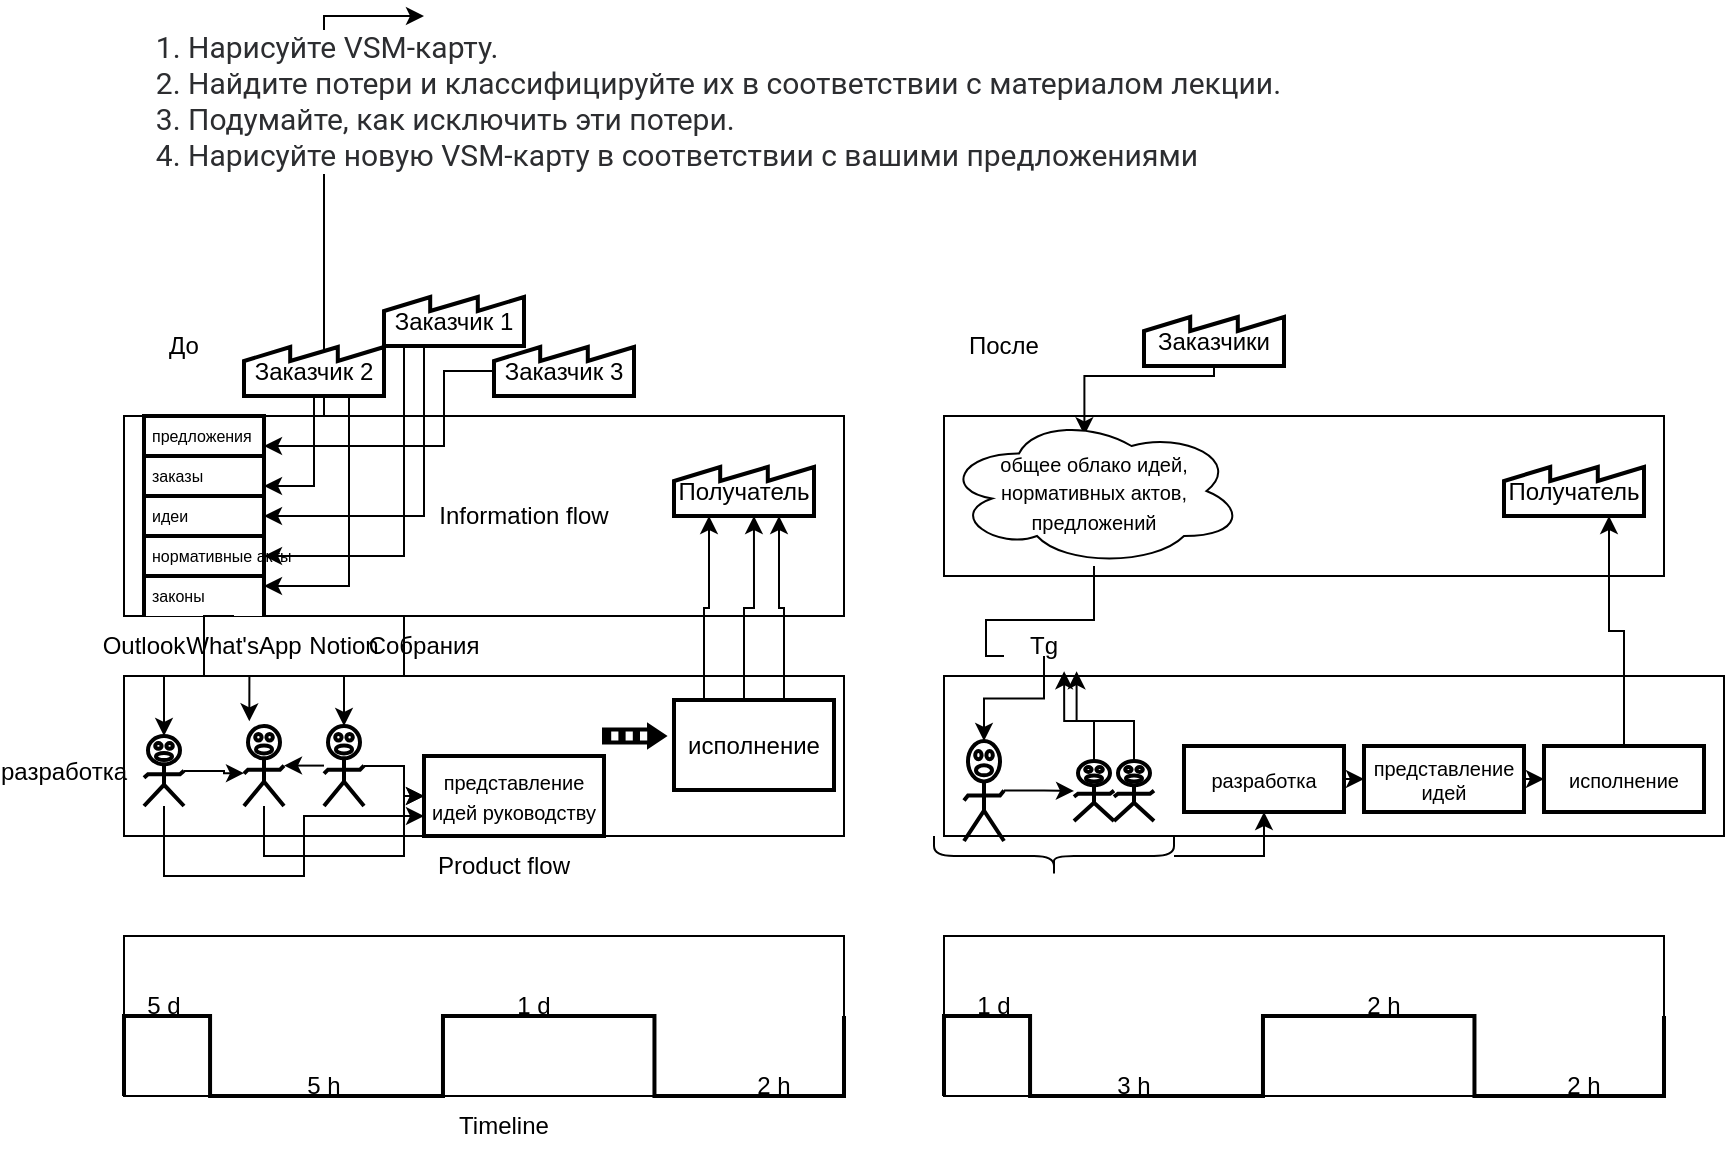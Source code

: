 <mxfile version="20.8.5" type="github">
  <diagram id="C5RBs43oDa-KdzZeNtuy" name="Page-1">
    <mxGraphModel dx="1886" dy="636" grid="1" gridSize="10" guides="1" tooltips="1" connect="1" arrows="1" fold="1" page="1" pageScale="1" pageWidth="827" pageHeight="1169" math="0" shadow="0">
      <root>
        <mxCell id="WIyWlLk6GJQsqaUBKTNV-0" />
        <mxCell id="WIyWlLk6GJQsqaUBKTNV-1" parent="WIyWlLk6GJQsqaUBKTNV-0" />
        <mxCell id="eWBfcA7mildUWmKhPe1o-12" style="edgeStyle=orthogonalEdgeStyle;rounded=0;orthogonalLoop=1;jettySize=auto;html=1;entryX=0;entryY=0.5;entryDx=0;entryDy=0;fontFamily=Helvetica;fontSize=12;fontColor=default;exitX=0;exitY=0.5;exitDx=0;exitDy=0;" parent="WIyWlLk6GJQsqaUBKTNV-1" source="rIo5Lo54nHIsp6G4wZ8d-6" edge="1">
          <mxGeometry relative="1" as="geometry">
            <Array as="points">
              <mxPoint x="120" y="410" />
              <mxPoint x="120" y="210" />
            </Array>
            <mxPoint x="160" y="555" as="sourcePoint" />
            <mxPoint x="170" y="210" as="targetPoint" />
          </mxGeometry>
        </mxCell>
        <mxCell id="3ss1K6ny_MVPlD3mbwG2-0" value="&lt;ol style=&quot;box-sizing: border-box; margin-top: 0px; margin-bottom: 10px; color: rgb(44, 45, 48); font-family: Roboto, &amp;quot;San Francisco&amp;quot;, &amp;quot;Helvetica Neue&amp;quot;, Helvetica, Arial; font-size: 15px; font-style: normal; font-variant-ligatures: normal; font-variant-caps: normal; font-weight: 400; letter-spacing: normal; orphans: 2; text-align: start; text-indent: 0px; text-transform: none; widows: 2; word-spacing: 0px; -webkit-text-stroke-width: 0px; background-color: rgb(255, 255, 255); text-decoration-thickness: initial; text-decoration-style: initial; text-decoration-color: initial;&quot;&gt;&lt;li style=&quot;box-sizing: border-box;&quot;&gt;Нарисуйте VSM-карту.&lt;/li&gt;&lt;li style=&quot;box-sizing: border-box;&quot;&gt;Найдите потери и классифицируйте их в соответствии с материалом лекции.&lt;/li&gt;&lt;li style=&quot;box-sizing: border-box;&quot;&gt;Подумайте, как исключить эти потери.&lt;/li&gt;&lt;li style=&quot;box-sizing: border-box;&quot;&gt;Нарисуйте новую VSM-карту в соответствии с вашими предложениями&lt;/li&gt;&lt;/ol&gt;" style="text;whiteSpace=wrap;html=1;" vertex="1" parent="WIyWlLk6GJQsqaUBKTNV-1">
          <mxGeometry x="10" y="210" width="640" height="80" as="geometry" />
        </mxCell>
        <mxCell id="3ss1K6ny_MVPlD3mbwG2-1" value="" style="rounded=0;whiteSpace=wrap;html=1;" vertex="1" parent="WIyWlLk6GJQsqaUBKTNV-1">
          <mxGeometry x="20" y="410" width="360" height="100" as="geometry" />
        </mxCell>
        <mxCell id="3ss1K6ny_MVPlD3mbwG2-2" value="" style="rounded=0;whiteSpace=wrap;html=1;" vertex="1" parent="WIyWlLk6GJQsqaUBKTNV-1">
          <mxGeometry x="20" y="540" width="360" height="80" as="geometry" />
        </mxCell>
        <mxCell id="3ss1K6ny_MVPlD3mbwG2-3" value="" style="rounded=0;whiteSpace=wrap;html=1;" vertex="1" parent="WIyWlLk6GJQsqaUBKTNV-1">
          <mxGeometry x="20" y="670" width="360" height="80" as="geometry" />
        </mxCell>
        <mxCell id="3ss1K6ny_MVPlD3mbwG2-4" value="" style="rounded=0;whiteSpace=wrap;html=1;" vertex="1" parent="WIyWlLk6GJQsqaUBKTNV-1">
          <mxGeometry x="430" y="410" width="360" height="80" as="geometry" />
        </mxCell>
        <mxCell id="3ss1K6ny_MVPlD3mbwG2-5" value="" style="rounded=0;whiteSpace=wrap;html=1;" vertex="1" parent="WIyWlLk6GJQsqaUBKTNV-1">
          <mxGeometry x="430" y="540" width="390" height="80" as="geometry" />
        </mxCell>
        <mxCell id="3ss1K6ny_MVPlD3mbwG2-6" value="" style="rounded=0;whiteSpace=wrap;html=1;" vertex="1" parent="WIyWlLk6GJQsqaUBKTNV-1">
          <mxGeometry x="430" y="670" width="360" height="80" as="geometry" />
        </mxCell>
        <mxCell id="3ss1K6ny_MVPlD3mbwG2-7" value="После" style="text;html=1;strokeColor=none;fillColor=none;align=center;verticalAlign=middle;whiteSpace=wrap;rounded=0;" vertex="1" parent="WIyWlLk6GJQsqaUBKTNV-1">
          <mxGeometry x="430" y="360" width="60" height="30" as="geometry" />
        </mxCell>
        <mxCell id="3ss1K6ny_MVPlD3mbwG2-8" value="До" style="text;html=1;strokeColor=none;fillColor=none;align=center;verticalAlign=middle;whiteSpace=wrap;rounded=0;" vertex="1" parent="WIyWlLk6GJQsqaUBKTNV-1">
          <mxGeometry x="20" y="360" width="60" height="30" as="geometry" />
        </mxCell>
        <mxCell id="3ss1K6ny_MVPlD3mbwG2-9" value="Information flow" style="text;html=1;strokeColor=none;fillColor=none;align=center;verticalAlign=middle;whiteSpace=wrap;rounded=0;" vertex="1" parent="WIyWlLk6GJQsqaUBKTNV-1">
          <mxGeometry x="165" y="445" width="110" height="30" as="geometry" />
        </mxCell>
        <mxCell id="3ss1K6ny_MVPlD3mbwG2-10" value="Product flow" style="text;html=1;strokeColor=none;fillColor=none;align=center;verticalAlign=middle;whiteSpace=wrap;rounded=0;" vertex="1" parent="WIyWlLk6GJQsqaUBKTNV-1">
          <mxGeometry x="150" y="620" width="120" height="30" as="geometry" />
        </mxCell>
        <mxCell id="3ss1K6ny_MVPlD3mbwG2-11" value="Timeline" style="text;html=1;strokeColor=none;fillColor=none;align=center;verticalAlign=middle;whiteSpace=wrap;rounded=0;" vertex="1" parent="WIyWlLk6GJQsqaUBKTNV-1">
          <mxGeometry x="180" y="750" width="60" height="30" as="geometry" />
        </mxCell>
        <mxCell id="3ss1K6ny_MVPlD3mbwG2-42" style="edgeStyle=orthogonalEdgeStyle;rounded=0;orthogonalLoop=1;jettySize=auto;html=1;entryX=1;entryY=0.75;entryDx=0;entryDy=0;" edge="1" parent="WIyWlLk6GJQsqaUBKTNV-1" source="3ss1K6ny_MVPlD3mbwG2-12" target="3ss1K6ny_MVPlD3mbwG2-38">
          <mxGeometry relative="1" as="geometry" />
        </mxCell>
        <mxCell id="3ss1K6ny_MVPlD3mbwG2-61" style="edgeStyle=orthogonalEdgeStyle;rounded=0;orthogonalLoop=1;jettySize=auto;html=1;exitX=0.75;exitY=1;exitDx=0;exitDy=0;entryX=1;entryY=0.25;entryDx=0;entryDy=0;" edge="1" parent="WIyWlLk6GJQsqaUBKTNV-1" source="3ss1K6ny_MVPlD3mbwG2-12" target="3ss1K6ny_MVPlD3mbwG2-41">
          <mxGeometry relative="1" as="geometry" />
        </mxCell>
        <mxCell id="3ss1K6ny_MVPlD3mbwG2-12" value="Заказчик 2" style="strokeWidth=2;html=1;shape=mxgraph.lean_mapping.outside_sources;whiteSpace=wrap;align=center;" vertex="1" parent="WIyWlLk6GJQsqaUBKTNV-1">
          <mxGeometry x="80" y="375" width="70" height="25" as="geometry" />
        </mxCell>
        <mxCell id="3ss1K6ny_MVPlD3mbwG2-13" value="Получатель" style="strokeWidth=2;html=1;shape=mxgraph.lean_mapping.outside_sources;whiteSpace=wrap;align=center;" vertex="1" parent="WIyWlLk6GJQsqaUBKTNV-1">
          <mxGeometry x="295" y="435" width="70" height="25" as="geometry" />
        </mxCell>
        <mxCell id="3ss1K6ny_MVPlD3mbwG2-105" style="edgeStyle=orthogonalEdgeStyle;rounded=0;orthogonalLoop=1;jettySize=auto;html=1;exitX=0.5;exitY=1;exitDx=0;exitDy=0;entryX=0.468;entryY=0.129;entryDx=0;entryDy=0;entryPerimeter=0;fontSize=10;" edge="1" parent="WIyWlLk6GJQsqaUBKTNV-1" source="3ss1K6ny_MVPlD3mbwG2-14" target="3ss1K6ny_MVPlD3mbwG2-84">
          <mxGeometry relative="1" as="geometry">
            <Array as="points">
              <mxPoint x="565" y="390" />
              <mxPoint x="500" y="390" />
            </Array>
          </mxGeometry>
        </mxCell>
        <mxCell id="3ss1K6ny_MVPlD3mbwG2-14" value="Заказчики" style="strokeWidth=2;html=1;shape=mxgraph.lean_mapping.outside_sources;whiteSpace=wrap;align=center;" vertex="1" parent="WIyWlLk6GJQsqaUBKTNV-1">
          <mxGeometry x="530" y="360" width="70" height="25" as="geometry" />
        </mxCell>
        <mxCell id="3ss1K6ny_MVPlD3mbwG2-15" value="Получатель" style="strokeWidth=2;html=1;shape=mxgraph.lean_mapping.outside_sources;whiteSpace=wrap;align=center;" vertex="1" parent="WIyWlLk6GJQsqaUBKTNV-1">
          <mxGeometry x="710" y="435" width="70" height="25" as="geometry" />
        </mxCell>
        <mxCell id="3ss1K6ny_MVPlD3mbwG2-48" style="edgeStyle=orthogonalEdgeStyle;rounded=0;orthogonalLoop=1;jettySize=auto;html=1;entryX=0;entryY=0.59;entryDx=0;entryDy=0;entryPerimeter=0;" edge="1" parent="WIyWlLk6GJQsqaUBKTNV-1" source="3ss1K6ny_MVPlD3mbwG2-16" target="3ss1K6ny_MVPlD3mbwG2-17">
          <mxGeometry relative="1" as="geometry" />
        </mxCell>
        <mxCell id="3ss1K6ny_MVPlD3mbwG2-66" style="edgeStyle=orthogonalEdgeStyle;rounded=0;orthogonalLoop=1;jettySize=auto;html=1;entryX=0;entryY=0.75;entryDx=0;entryDy=0;" edge="1" parent="WIyWlLk6GJQsqaUBKTNV-1" source="3ss1K6ny_MVPlD3mbwG2-16" target="3ss1K6ny_MVPlD3mbwG2-55">
          <mxGeometry relative="1" as="geometry">
            <Array as="points">
              <mxPoint x="40" y="640" />
              <mxPoint x="110" y="640" />
              <mxPoint x="110" y="610" />
            </Array>
          </mxGeometry>
        </mxCell>
        <mxCell id="3ss1K6ny_MVPlD3mbwG2-16" value="" style="verticalLabelPosition=bottom;html=1;verticalAlign=top;strokeWidth=2;shape=mxgraph.lean_mapping.verbal;pointerEvents=1;" vertex="1" parent="WIyWlLk6GJQsqaUBKTNV-1">
          <mxGeometry x="30" y="570" width="20" height="35" as="geometry" />
        </mxCell>
        <mxCell id="3ss1K6ny_MVPlD3mbwG2-64" style="edgeStyle=orthogonalEdgeStyle;rounded=0;orthogonalLoop=1;jettySize=auto;html=1;entryX=0;entryY=0.5;entryDx=0;entryDy=0;" edge="1" parent="WIyWlLk6GJQsqaUBKTNV-1" source="3ss1K6ny_MVPlD3mbwG2-17" target="3ss1K6ny_MVPlD3mbwG2-55">
          <mxGeometry relative="1" as="geometry">
            <Array as="points">
              <mxPoint x="90" y="630" />
              <mxPoint x="160" y="630" />
              <mxPoint x="160" y="600" />
            </Array>
          </mxGeometry>
        </mxCell>
        <mxCell id="3ss1K6ny_MVPlD3mbwG2-17" value="" style="verticalLabelPosition=bottom;html=1;verticalAlign=top;strokeWidth=2;shape=mxgraph.lean_mapping.verbal;pointerEvents=1;" vertex="1" parent="WIyWlLk6GJQsqaUBKTNV-1">
          <mxGeometry x="80" y="565" width="20" height="40" as="geometry" />
        </mxCell>
        <mxCell id="3ss1K6ny_MVPlD3mbwG2-62" value="" style="edgeStyle=orthogonalEdgeStyle;rounded=0;orthogonalLoop=1;jettySize=auto;html=1;entryX=1;entryY=0.495;entryDx=0;entryDy=0;entryPerimeter=0;" edge="1" parent="WIyWlLk6GJQsqaUBKTNV-1" source="3ss1K6ny_MVPlD3mbwG2-18" target="3ss1K6ny_MVPlD3mbwG2-17">
          <mxGeometry relative="1" as="geometry">
            <Array as="points">
              <mxPoint x="100" y="585" />
            </Array>
          </mxGeometry>
        </mxCell>
        <mxCell id="3ss1K6ny_MVPlD3mbwG2-65" style="edgeStyle=orthogonalEdgeStyle;rounded=0;orthogonalLoop=1;jettySize=auto;html=1;entryX=0;entryY=0.5;entryDx=0;entryDy=0;" edge="1" parent="WIyWlLk6GJQsqaUBKTNV-1" source="3ss1K6ny_MVPlD3mbwG2-18" target="3ss1K6ny_MVPlD3mbwG2-55">
          <mxGeometry relative="1" as="geometry" />
        </mxCell>
        <mxCell id="3ss1K6ny_MVPlD3mbwG2-18" value="" style="verticalLabelPosition=bottom;html=1;verticalAlign=top;strokeWidth=2;shape=mxgraph.lean_mapping.verbal;pointerEvents=1;" vertex="1" parent="WIyWlLk6GJQsqaUBKTNV-1">
          <mxGeometry x="120" y="565" width="20" height="40" as="geometry" />
        </mxCell>
        <mxCell id="3ss1K6ny_MVPlD3mbwG2-44" style="edgeStyle=orthogonalEdgeStyle;rounded=0;orthogonalLoop=1;jettySize=auto;html=1;entryX=1;entryY=0.75;entryDx=0;entryDy=0;" edge="1" parent="WIyWlLk6GJQsqaUBKTNV-1" source="3ss1K6ny_MVPlD3mbwG2-22" target="3ss1K6ny_MVPlD3mbwG2-37">
          <mxGeometry relative="1" as="geometry">
            <Array as="points">
              <mxPoint x="180" y="387" />
              <mxPoint x="180" y="425" />
            </Array>
          </mxGeometry>
        </mxCell>
        <mxCell id="3ss1K6ny_MVPlD3mbwG2-22" value="Заказчик 3" style="strokeWidth=2;html=1;shape=mxgraph.lean_mapping.outside_sources;whiteSpace=wrap;align=center;" vertex="1" parent="WIyWlLk6GJQsqaUBKTNV-1">
          <mxGeometry x="205" y="375" width="70" height="25" as="geometry" />
        </mxCell>
        <mxCell id="3ss1K6ny_MVPlD3mbwG2-43" style="edgeStyle=orthogonalEdgeStyle;rounded=0;orthogonalLoop=1;jettySize=auto;html=1;entryX=1;entryY=0.5;entryDx=0;entryDy=0;" edge="1" parent="WIyWlLk6GJQsqaUBKTNV-1" source="3ss1K6ny_MVPlD3mbwG2-23" target="3ss1K6ny_MVPlD3mbwG2-40">
          <mxGeometry relative="1" as="geometry">
            <Array as="points">
              <mxPoint x="160" y="480" />
            </Array>
          </mxGeometry>
        </mxCell>
        <mxCell id="3ss1K6ny_MVPlD3mbwG2-60" style="edgeStyle=orthogonalEdgeStyle;rounded=0;orthogonalLoop=1;jettySize=auto;html=1;entryX=1;entryY=0.5;entryDx=0;entryDy=0;" edge="1" parent="WIyWlLk6GJQsqaUBKTNV-1" source="3ss1K6ny_MVPlD3mbwG2-23" target="3ss1K6ny_MVPlD3mbwG2-39">
          <mxGeometry relative="1" as="geometry">
            <Array as="points">
              <mxPoint x="170" y="460" />
            </Array>
          </mxGeometry>
        </mxCell>
        <mxCell id="3ss1K6ny_MVPlD3mbwG2-23" value="Заказчик 1" style="strokeWidth=2;html=1;shape=mxgraph.lean_mapping.outside_sources;whiteSpace=wrap;align=center;" vertex="1" parent="WIyWlLk6GJQsqaUBKTNV-1">
          <mxGeometry x="150" y="350" width="70" height="25" as="geometry" />
        </mxCell>
        <mxCell id="3ss1K6ny_MVPlD3mbwG2-33" style="edgeStyle=orthogonalEdgeStyle;rounded=0;orthogonalLoop=1;jettySize=auto;html=1;exitX=0.5;exitY=1;exitDx=0;exitDy=0;" edge="1" parent="WIyWlLk6GJQsqaUBKTNV-1" source="3ss1K6ny_MVPlD3mbwG2-12" target="3ss1K6ny_MVPlD3mbwG2-12">
          <mxGeometry relative="1" as="geometry" />
        </mxCell>
        <mxCell id="3ss1K6ny_MVPlD3mbwG2-36" value="" style="strokeWidth=2;html=1;shape=mxgraph.lean_mapping.data_box;html=1;" vertex="1" parent="WIyWlLk6GJQsqaUBKTNV-1">
          <mxGeometry x="30" y="410" width="60" height="100" as="geometry" />
        </mxCell>
        <mxCell id="3ss1K6ny_MVPlD3mbwG2-37" value="предложения" style="text;fontSize=8;spacingLeft=2;verticalAlign=middle;html=1;" vertex="1" parent="3ss1K6ny_MVPlD3mbwG2-36">
          <mxGeometry width="60" height="20" as="geometry" />
        </mxCell>
        <mxCell id="3ss1K6ny_MVPlD3mbwG2-38" value="заказы" style="text;fontSize=8;spacingLeft=2;verticalAlign=middle;html=1;" vertex="1" parent="3ss1K6ny_MVPlD3mbwG2-36">
          <mxGeometry y="20" width="60" height="20" as="geometry" />
        </mxCell>
        <mxCell id="3ss1K6ny_MVPlD3mbwG2-39" value="идеи" style="text;fontSize=8;spacingLeft=2;verticalAlign=middle;html=1;" vertex="1" parent="3ss1K6ny_MVPlD3mbwG2-36">
          <mxGeometry y="40" width="60" height="20" as="geometry" />
        </mxCell>
        <mxCell id="3ss1K6ny_MVPlD3mbwG2-40" value="нормативные акты" style="text;fontSize=8;spacingLeft=2;verticalAlign=middle;html=1;" vertex="1" parent="3ss1K6ny_MVPlD3mbwG2-36">
          <mxGeometry y="60" width="60" height="20" as="geometry" />
        </mxCell>
        <mxCell id="3ss1K6ny_MVPlD3mbwG2-41" value="законы" style="text;fontSize=8;spacingLeft=2;verticalAlign=middle;html=1;" vertex="1" parent="3ss1K6ny_MVPlD3mbwG2-36">
          <mxGeometry y="80" width="60" height="20" as="geometry" />
        </mxCell>
        <mxCell id="3ss1K6ny_MVPlD3mbwG2-45" style="edgeStyle=orthogonalEdgeStyle;rounded=0;orthogonalLoop=1;jettySize=auto;html=1;exitX=0.5;exitY=1;exitDx=0;exitDy=0;entryX=0.5;entryY=0;entryDx=0;entryDy=0;entryPerimeter=0;" edge="1" parent="WIyWlLk6GJQsqaUBKTNV-1" source="3ss1K6ny_MVPlD3mbwG2-41" target="3ss1K6ny_MVPlD3mbwG2-16">
          <mxGeometry relative="1" as="geometry" />
        </mxCell>
        <mxCell id="3ss1K6ny_MVPlD3mbwG2-46" style="edgeStyle=orthogonalEdgeStyle;rounded=0;orthogonalLoop=1;jettySize=auto;html=1;exitX=0.5;exitY=1;exitDx=0;exitDy=0;entryX=0.133;entryY=-0.058;entryDx=0;entryDy=0;entryPerimeter=0;" edge="1" parent="WIyWlLk6GJQsqaUBKTNV-1" source="3ss1K6ny_MVPlD3mbwG2-41" target="3ss1K6ny_MVPlD3mbwG2-17">
          <mxGeometry relative="1" as="geometry">
            <Array as="points">
              <mxPoint x="60" y="540" />
              <mxPoint x="83" y="540" />
            </Array>
          </mxGeometry>
        </mxCell>
        <mxCell id="3ss1K6ny_MVPlD3mbwG2-47" style="edgeStyle=orthogonalEdgeStyle;rounded=0;orthogonalLoop=1;jettySize=auto;html=1;exitX=0.75;exitY=1;exitDx=0;exitDy=0;entryX=0.5;entryY=0;entryDx=0;entryDy=0;entryPerimeter=0;" edge="1" parent="WIyWlLk6GJQsqaUBKTNV-1" source="3ss1K6ny_MVPlD3mbwG2-41" target="3ss1K6ny_MVPlD3mbwG2-18">
          <mxGeometry relative="1" as="geometry">
            <Array as="points">
              <mxPoint x="60" y="510" />
              <mxPoint x="60" y="540" />
              <mxPoint x="130" y="540" />
            </Array>
          </mxGeometry>
        </mxCell>
        <mxCell id="3ss1K6ny_MVPlD3mbwG2-50" value="" style="verticalLabelPosition=bottom;html=1;verticalAlign=top;strokeWidth=2;shape=mxgraph.lean_mapping.timeline2;dx1=0;dy1=1;dx2=0;dy2=0;dx3=43.034;dy3=1;dx4=159.483;dy4=0;dx5=265.23;dy5=0.956;dy6=0.002;" vertex="1" parent="WIyWlLk6GJQsqaUBKTNV-1">
          <mxGeometry x="20" y="710" width="360" height="40" as="geometry" />
        </mxCell>
        <mxCell id="3ss1K6ny_MVPlD3mbwG2-52" value="" style="verticalLabelPosition=bottom;html=1;verticalAlign=top;strokeWidth=2;shape=mxgraph.lean_mapping.push_arrow;" vertex="1" parent="WIyWlLk6GJQsqaUBKTNV-1">
          <mxGeometry x="260" y="565" width="30" height="10" as="geometry" />
        </mxCell>
        <mxCell id="3ss1K6ny_MVPlD3mbwG2-59" style="edgeStyle=orthogonalEdgeStyle;rounded=0;orthogonalLoop=1;jettySize=auto;html=1;entryX=0.571;entryY=1;entryDx=0;entryDy=0;entryPerimeter=0;" edge="1" parent="WIyWlLk6GJQsqaUBKTNV-1" source="3ss1K6ny_MVPlD3mbwG2-53" target="3ss1K6ny_MVPlD3mbwG2-13">
          <mxGeometry relative="1" as="geometry">
            <Array as="points">
              <mxPoint x="330" y="506" />
              <mxPoint x="335" y="506" />
            </Array>
          </mxGeometry>
        </mxCell>
        <mxCell id="3ss1K6ny_MVPlD3mbwG2-73" style="edgeStyle=orthogonalEdgeStyle;rounded=0;orthogonalLoop=1;jettySize=auto;html=1;exitX=0.25;exitY=0;exitDx=0;exitDy=0;entryX=0.25;entryY=1;entryDx=0;entryDy=0;" edge="1" parent="WIyWlLk6GJQsqaUBKTNV-1" source="3ss1K6ny_MVPlD3mbwG2-53" target="3ss1K6ny_MVPlD3mbwG2-13">
          <mxGeometry relative="1" as="geometry">
            <Array as="points">
              <mxPoint x="310" y="552" />
              <mxPoint x="310" y="506" />
              <mxPoint x="312" y="506" />
            </Array>
          </mxGeometry>
        </mxCell>
        <mxCell id="3ss1K6ny_MVPlD3mbwG2-74" style="edgeStyle=orthogonalEdgeStyle;rounded=0;orthogonalLoop=1;jettySize=auto;html=1;exitX=0.75;exitY=0;exitDx=0;exitDy=0;entryX=0.75;entryY=1;entryDx=0;entryDy=0;" edge="1" parent="WIyWlLk6GJQsqaUBKTNV-1" source="3ss1K6ny_MVPlD3mbwG2-53" target="3ss1K6ny_MVPlD3mbwG2-13">
          <mxGeometry relative="1" as="geometry">
            <Array as="points">
              <mxPoint x="350" y="552" />
              <mxPoint x="350" y="506" />
              <mxPoint x="348" y="506" />
            </Array>
          </mxGeometry>
        </mxCell>
        <mxCell id="3ss1K6ny_MVPlD3mbwG2-53" value="исполнение" style="strokeWidth=2;html=1;shape=mxgraph.lean_mapping.schedule;whiteSpace=wrap;align=center;" vertex="1" parent="WIyWlLk6GJQsqaUBKTNV-1">
          <mxGeometry x="295" y="552" width="80" height="45" as="geometry" />
        </mxCell>
        <mxCell id="3ss1K6ny_MVPlD3mbwG2-55" value="&lt;font style=&quot;font-size: 10px;&quot;&gt;представление идей руководству&lt;/font&gt;" style="strokeWidth=2;html=1;shape=mxgraph.lean_mapping.schedule;whiteSpace=wrap;align=center;" vertex="1" parent="WIyWlLk6GJQsqaUBKTNV-1">
          <mxGeometry x="170" y="580" width="90" height="40" as="geometry" />
        </mxCell>
        <mxCell id="3ss1K6ny_MVPlD3mbwG2-67" value="Outlook" style="text;html=1;strokeColor=none;fillColor=none;align=center;verticalAlign=middle;whiteSpace=wrap;rounded=0;" vertex="1" parent="WIyWlLk6GJQsqaUBKTNV-1">
          <mxGeometry x="10" y="520" width="40" height="10" as="geometry" />
        </mxCell>
        <mxCell id="3ss1K6ny_MVPlD3mbwG2-69" value="What&#39;sApp" style="text;html=1;strokeColor=none;fillColor=none;align=center;verticalAlign=middle;whiteSpace=wrap;rounded=0;" vertex="1" parent="WIyWlLk6GJQsqaUBKTNV-1">
          <mxGeometry x="60" y="520" width="40" height="10" as="geometry" />
        </mxCell>
        <mxCell id="3ss1K6ny_MVPlD3mbwG2-70" value="Notion" style="text;html=1;strokeColor=none;fillColor=none;align=center;verticalAlign=middle;whiteSpace=wrap;rounded=0;" vertex="1" parent="WIyWlLk6GJQsqaUBKTNV-1">
          <mxGeometry x="110" y="520" width="40" height="10" as="geometry" />
        </mxCell>
        <mxCell id="3ss1K6ny_MVPlD3mbwG2-71" value="Собрания" style="text;html=1;strokeColor=none;fillColor=none;align=center;verticalAlign=middle;whiteSpace=wrap;rounded=0;" vertex="1" parent="WIyWlLk6GJQsqaUBKTNV-1">
          <mxGeometry x="150" y="520" width="40" height="10" as="geometry" />
        </mxCell>
        <mxCell id="3ss1K6ny_MVPlD3mbwG2-76" value="5 d" style="text;html=1;strokeColor=none;fillColor=none;align=center;verticalAlign=middle;whiteSpace=wrap;rounded=0;" vertex="1" parent="WIyWlLk6GJQsqaUBKTNV-1">
          <mxGeometry x="20" y="700" width="40" height="10" as="geometry" />
        </mxCell>
        <mxCell id="3ss1K6ny_MVPlD3mbwG2-77" value="5 h" style="text;html=1;strokeColor=none;fillColor=none;align=center;verticalAlign=middle;whiteSpace=wrap;rounded=0;" vertex="1" parent="WIyWlLk6GJQsqaUBKTNV-1">
          <mxGeometry x="100" y="740" width="40" height="10" as="geometry" />
        </mxCell>
        <mxCell id="3ss1K6ny_MVPlD3mbwG2-78" value="1 d" style="text;html=1;strokeColor=none;fillColor=none;align=center;verticalAlign=middle;whiteSpace=wrap;rounded=0;" vertex="1" parent="WIyWlLk6GJQsqaUBKTNV-1">
          <mxGeometry x="205" y="700" width="40" height="10" as="geometry" />
        </mxCell>
        <mxCell id="3ss1K6ny_MVPlD3mbwG2-79" value="разработка" style="text;html=1;strokeColor=none;fillColor=none;align=center;verticalAlign=middle;whiteSpace=wrap;rounded=0;" vertex="1" parent="WIyWlLk6GJQsqaUBKTNV-1">
          <mxGeometry x="-40" y="572.5" width="60" height="30" as="geometry" />
        </mxCell>
        <mxCell id="3ss1K6ny_MVPlD3mbwG2-81" value="2 h" style="text;html=1;strokeColor=none;fillColor=none;align=center;verticalAlign=middle;whiteSpace=wrap;rounded=0;" vertex="1" parent="WIyWlLk6GJQsqaUBKTNV-1">
          <mxGeometry x="325" y="740" width="40" height="10" as="geometry" />
        </mxCell>
        <mxCell id="3ss1K6ny_MVPlD3mbwG2-85" style="edgeStyle=orthogonalEdgeStyle;rounded=0;orthogonalLoop=1;jettySize=auto;html=1;fontSize=10;entryX=0.5;entryY=0;entryDx=0;entryDy=0;entryPerimeter=0;startArrow=none;" edge="1" parent="WIyWlLk6GJQsqaUBKTNV-1" target="3ss1K6ny_MVPlD3mbwG2-86">
          <mxGeometry relative="1" as="geometry">
            <mxPoint x="450.034" y="600" as="sourcePoint" />
            <Array as="points" />
          </mxGeometry>
        </mxCell>
        <mxCell id="3ss1K6ny_MVPlD3mbwG2-84" value="&lt;font style=&quot;font-size: 10px;&quot;&gt;общее облако идей, нормативных актов, предложений&lt;/font&gt;" style="ellipse;shape=cloud;whiteSpace=wrap;html=1;" vertex="1" parent="WIyWlLk6GJQsqaUBKTNV-1">
          <mxGeometry x="430" y="410" width="150" height="75" as="geometry" />
        </mxCell>
        <mxCell id="3ss1K6ny_MVPlD3mbwG2-91" style="edgeStyle=orthogonalEdgeStyle;rounded=0;orthogonalLoop=1;jettySize=auto;html=1;exitX=1;exitY=0.495;exitDx=0;exitDy=0;exitPerimeter=0;fontSize=10;" edge="1" parent="WIyWlLk6GJQsqaUBKTNV-1" source="3ss1K6ny_MVPlD3mbwG2-86" target="3ss1K6ny_MVPlD3mbwG2-87">
          <mxGeometry relative="1" as="geometry" />
        </mxCell>
        <mxCell id="3ss1K6ny_MVPlD3mbwG2-86" value="" style="verticalLabelPosition=bottom;html=1;verticalAlign=top;strokeWidth=2;shape=mxgraph.lean_mapping.verbal;pointerEvents=1;fontSize=10;" vertex="1" parent="WIyWlLk6GJQsqaUBKTNV-1">
          <mxGeometry x="440" y="572.5" width="20" height="50" as="geometry" />
        </mxCell>
        <mxCell id="3ss1K6ny_MVPlD3mbwG2-107" style="edgeStyle=orthogonalEdgeStyle;rounded=0;orthogonalLoop=1;jettySize=auto;html=1;exitX=0.5;exitY=0;exitDx=0;exitDy=0;exitPerimeter=0;entryX=0.154;entryY=-0.03;entryDx=0;entryDy=0;entryPerimeter=0;fontSize=10;" edge="1" parent="WIyWlLk6GJQsqaUBKTNV-1" source="3ss1K6ny_MVPlD3mbwG2-87" target="3ss1K6ny_MVPlD3mbwG2-5">
          <mxGeometry relative="1" as="geometry" />
        </mxCell>
        <mxCell id="3ss1K6ny_MVPlD3mbwG2-87" value="" style="verticalLabelPosition=bottom;html=1;verticalAlign=top;strokeWidth=2;shape=mxgraph.lean_mapping.verbal;pointerEvents=1;fontSize=10;" vertex="1" parent="WIyWlLk6GJQsqaUBKTNV-1">
          <mxGeometry x="495" y="582.5" width="20" height="30" as="geometry" />
        </mxCell>
        <mxCell id="3ss1K6ny_MVPlD3mbwG2-108" style="edgeStyle=orthogonalEdgeStyle;rounded=0;orthogonalLoop=1;jettySize=auto;html=1;entryX=0.17;entryY=-0.03;entryDx=0;entryDy=0;entryPerimeter=0;fontSize=10;" edge="1" parent="WIyWlLk6GJQsqaUBKTNV-1" source="3ss1K6ny_MVPlD3mbwG2-88" target="3ss1K6ny_MVPlD3mbwG2-5">
          <mxGeometry relative="1" as="geometry" />
        </mxCell>
        <mxCell id="3ss1K6ny_MVPlD3mbwG2-88" value="" style="verticalLabelPosition=bottom;html=1;verticalAlign=top;strokeWidth=2;shape=mxgraph.lean_mapping.verbal;pointerEvents=1;fontSize=10;" vertex="1" parent="WIyWlLk6GJQsqaUBKTNV-1">
          <mxGeometry x="515" y="582.5" width="20" height="30" as="geometry" />
        </mxCell>
        <mxCell id="3ss1K6ny_MVPlD3mbwG2-98" style="edgeStyle=orthogonalEdgeStyle;rounded=0;orthogonalLoop=1;jettySize=auto;html=1;exitX=1;exitY=0.5;exitDx=0;exitDy=0;entryX=0;entryY=0.5;entryDx=0;entryDy=0;fontSize=10;" edge="1" parent="WIyWlLk6GJQsqaUBKTNV-1" source="3ss1K6ny_MVPlD3mbwG2-92" target="3ss1K6ny_MVPlD3mbwG2-93">
          <mxGeometry relative="1" as="geometry" />
        </mxCell>
        <mxCell id="3ss1K6ny_MVPlD3mbwG2-92" value="разработка" style="strokeWidth=2;html=1;shape=mxgraph.lean_mapping.schedule;whiteSpace=wrap;align=center;fontSize=10;" vertex="1" parent="WIyWlLk6GJQsqaUBKTNV-1">
          <mxGeometry x="550" y="575" width="80" height="33" as="geometry" />
        </mxCell>
        <mxCell id="3ss1K6ny_MVPlD3mbwG2-99" style="edgeStyle=orthogonalEdgeStyle;rounded=0;orthogonalLoop=1;jettySize=auto;html=1;exitX=1;exitY=0.5;exitDx=0;exitDy=0;entryX=0;entryY=0.5;entryDx=0;entryDy=0;fontSize=10;" edge="1" parent="WIyWlLk6GJQsqaUBKTNV-1" source="3ss1K6ny_MVPlD3mbwG2-93" target="3ss1K6ny_MVPlD3mbwG2-94">
          <mxGeometry relative="1" as="geometry" />
        </mxCell>
        <mxCell id="3ss1K6ny_MVPlD3mbwG2-93" value="представление идей" style="strokeWidth=2;html=1;shape=mxgraph.lean_mapping.schedule;whiteSpace=wrap;align=center;fontSize=10;" vertex="1" parent="WIyWlLk6GJQsqaUBKTNV-1">
          <mxGeometry x="640" y="575" width="80" height="33" as="geometry" />
        </mxCell>
        <mxCell id="3ss1K6ny_MVPlD3mbwG2-97" style="edgeStyle=orthogonalEdgeStyle;rounded=0;orthogonalLoop=1;jettySize=auto;html=1;entryX=0.75;entryY=1;entryDx=0;entryDy=0;fontSize=10;" edge="1" parent="WIyWlLk6GJQsqaUBKTNV-1" source="3ss1K6ny_MVPlD3mbwG2-94" target="3ss1K6ny_MVPlD3mbwG2-15">
          <mxGeometry relative="1" as="geometry" />
        </mxCell>
        <mxCell id="3ss1K6ny_MVPlD3mbwG2-94" value="исполнение" style="strokeWidth=2;html=1;shape=mxgraph.lean_mapping.schedule;whiteSpace=wrap;align=center;fontSize=10;" vertex="1" parent="WIyWlLk6GJQsqaUBKTNV-1">
          <mxGeometry x="730" y="575" width="80" height="33" as="geometry" />
        </mxCell>
        <mxCell id="3ss1K6ny_MVPlD3mbwG2-106" style="edgeStyle=orthogonalEdgeStyle;rounded=0;orthogonalLoop=1;jettySize=auto;html=1;entryX=0.5;entryY=0;entryDx=0;entryDy=0;entryPerimeter=0;fontSize=10;" edge="1" parent="WIyWlLk6GJQsqaUBKTNV-1" source="3ss1K6ny_MVPlD3mbwG2-95" target="3ss1K6ny_MVPlD3mbwG2-86">
          <mxGeometry relative="1" as="geometry" />
        </mxCell>
        <mxCell id="3ss1K6ny_MVPlD3mbwG2-95" value="Tg" style="text;html=1;strokeColor=none;fillColor=none;align=center;verticalAlign=middle;whiteSpace=wrap;rounded=0;" vertex="1" parent="WIyWlLk6GJQsqaUBKTNV-1">
          <mxGeometry x="460" y="520" width="40" height="10" as="geometry" />
        </mxCell>
        <mxCell id="3ss1K6ny_MVPlD3mbwG2-100" value="" style="edgeStyle=orthogonalEdgeStyle;rounded=0;orthogonalLoop=1;jettySize=auto;html=1;fontSize=10;endArrow=none;entryX=0;entryY=1;entryDx=0;entryDy=0;" edge="1" parent="WIyWlLk6GJQsqaUBKTNV-1" source="3ss1K6ny_MVPlD3mbwG2-84" target="3ss1K6ny_MVPlD3mbwG2-95">
          <mxGeometry relative="1" as="geometry">
            <mxPoint x="505" y="485" as="sourcePoint" />
            <mxPoint x="450" y="516" as="targetPoint" />
            <Array as="points">
              <mxPoint x="505" y="512" />
              <mxPoint x="451" y="512" />
              <mxPoint x="451" y="530" />
            </Array>
          </mxGeometry>
        </mxCell>
        <mxCell id="3ss1K6ny_MVPlD3mbwG2-103" style="edgeStyle=orthogonalEdgeStyle;rounded=0;orthogonalLoop=1;jettySize=auto;html=1;entryX=0.5;entryY=1;entryDx=0;entryDy=0;fontSize=10;" edge="1" parent="WIyWlLk6GJQsqaUBKTNV-1" source="3ss1K6ny_MVPlD3mbwG2-102" target="3ss1K6ny_MVPlD3mbwG2-92">
          <mxGeometry relative="1" as="geometry" />
        </mxCell>
        <mxCell id="3ss1K6ny_MVPlD3mbwG2-102" value="" style="shape=curlyBracket;whiteSpace=wrap;html=1;rounded=1;labelPosition=left;verticalLabelPosition=middle;align=right;verticalAlign=middle;fontSize=10;rotation=-90;" vertex="1" parent="WIyWlLk6GJQsqaUBKTNV-1">
          <mxGeometry x="475" y="570" width="20" height="120" as="geometry" />
        </mxCell>
        <mxCell id="3ss1K6ny_MVPlD3mbwG2-104" value="" style="verticalLabelPosition=bottom;html=1;verticalAlign=top;strokeWidth=2;shape=mxgraph.lean_mapping.timeline2;dx1=0;dy1=1;dx2=0;dy2=0;dx3=43.034;dy3=1;dx4=159.483;dy4=0;dx5=265.23;dy5=0.956;dy6=0.002;" vertex="1" parent="WIyWlLk6GJQsqaUBKTNV-1">
          <mxGeometry x="430" y="710" width="360" height="40" as="geometry" />
        </mxCell>
        <mxCell id="3ss1K6ny_MVPlD3mbwG2-109" value="1 d" style="text;html=1;strokeColor=none;fillColor=none;align=center;verticalAlign=middle;whiteSpace=wrap;rounded=0;" vertex="1" parent="WIyWlLk6GJQsqaUBKTNV-1">
          <mxGeometry x="435" y="700" width="40" height="10" as="geometry" />
        </mxCell>
        <mxCell id="3ss1K6ny_MVPlD3mbwG2-110" value="3 h" style="text;html=1;strokeColor=none;fillColor=none;align=center;verticalAlign=middle;whiteSpace=wrap;rounded=0;" vertex="1" parent="WIyWlLk6GJQsqaUBKTNV-1">
          <mxGeometry x="505" y="740" width="40" height="10" as="geometry" />
        </mxCell>
        <mxCell id="3ss1K6ny_MVPlD3mbwG2-111" value="2 h" style="text;html=1;strokeColor=none;fillColor=none;align=center;verticalAlign=middle;whiteSpace=wrap;rounded=0;" vertex="1" parent="WIyWlLk6GJQsqaUBKTNV-1">
          <mxGeometry x="630" y="700" width="40" height="10" as="geometry" />
        </mxCell>
        <mxCell id="3ss1K6ny_MVPlD3mbwG2-112" value="2 h" style="text;html=1;strokeColor=none;fillColor=none;align=center;verticalAlign=middle;whiteSpace=wrap;rounded=0;" vertex="1" parent="WIyWlLk6GJQsqaUBKTNV-1">
          <mxGeometry x="730" y="740" width="40" height="10" as="geometry" />
        </mxCell>
      </root>
    </mxGraphModel>
  </diagram>
</mxfile>
